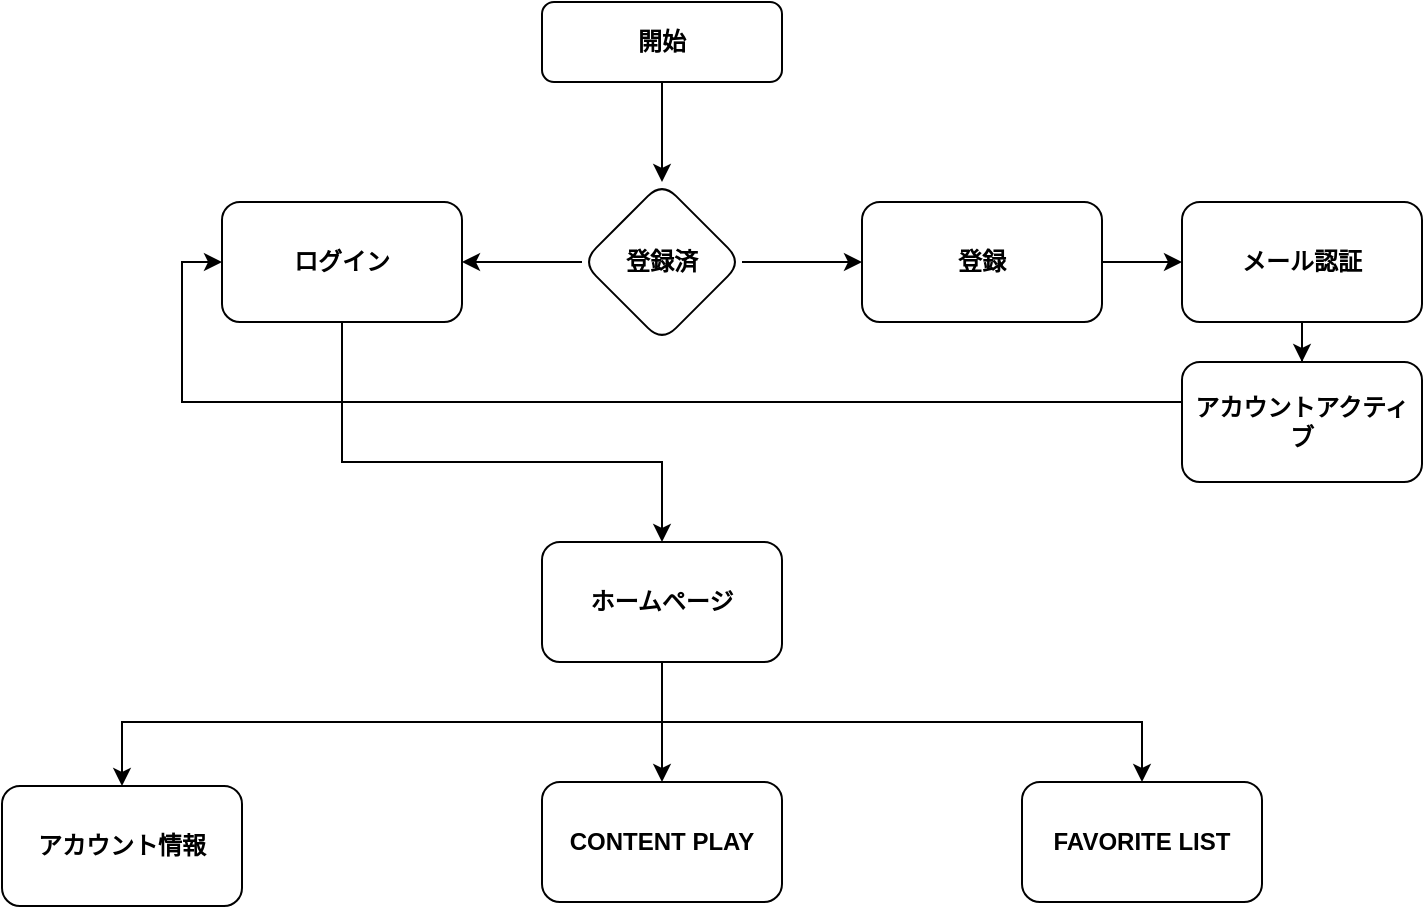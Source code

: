 <mxfile version="25.0.3" pages="2">
  <diagram name="Page-1" id="0783ab3e-0a74-02c8-0abd-f7b4e66b4bec">
    <mxGraphModel dx="1290" dy="653" grid="1" gridSize="10" guides="1" tooltips="1" connect="1" arrows="1" fold="1" page="1" pageScale="1" pageWidth="850" pageHeight="1100" background="none" math="0" shadow="0">
      <root>
        <mxCell id="0" />
        <mxCell id="1" parent="0" />
        <mxCell id="mKJkyVKC09SvjjCj3tg8-3" value="" style="edgeStyle=orthogonalEdgeStyle;rounded=0;orthogonalLoop=1;jettySize=auto;html=1;" edge="1" parent="1" source="mKJkyVKC09SvjjCj3tg8-1" target="mKJkyVKC09SvjjCj3tg8-2">
          <mxGeometry relative="1" as="geometry" />
        </mxCell>
        <mxCell id="mKJkyVKC09SvjjCj3tg8-1" value="&lt;b&gt;開始&lt;/b&gt;" style="rounded=1;whiteSpace=wrap;html=1;" vertex="1" parent="1">
          <mxGeometry x="380" y="90" width="120" height="40" as="geometry" />
        </mxCell>
        <mxCell id="mKJkyVKC09SvjjCj3tg8-5" value="" style="edgeStyle=orthogonalEdgeStyle;rounded=0;orthogonalLoop=1;jettySize=auto;html=1;" edge="1" parent="1" source="mKJkyVKC09SvjjCj3tg8-2" target="mKJkyVKC09SvjjCj3tg8-4">
          <mxGeometry relative="1" as="geometry" />
        </mxCell>
        <mxCell id="mKJkyVKC09SvjjCj3tg8-7" value="" style="edgeStyle=orthogonalEdgeStyle;rounded=0;orthogonalLoop=1;jettySize=auto;html=1;" edge="1" parent="1" source="mKJkyVKC09SvjjCj3tg8-2" target="mKJkyVKC09SvjjCj3tg8-6">
          <mxGeometry relative="1" as="geometry" />
        </mxCell>
        <mxCell id="mKJkyVKC09SvjjCj3tg8-2" value="&lt;b&gt;登録済&lt;/b&gt;" style="rhombus;whiteSpace=wrap;html=1;rounded=1;" vertex="1" parent="1">
          <mxGeometry x="400" y="180" width="80" height="80" as="geometry" />
        </mxCell>
        <mxCell id="mKJkyVKC09SvjjCj3tg8-20" style="edgeStyle=orthogonalEdgeStyle;rounded=0;orthogonalLoop=1;jettySize=auto;html=1;exitX=0.5;exitY=1;exitDx=0;exitDy=0;" edge="1" parent="1" source="mKJkyVKC09SvjjCj3tg8-4" target="mKJkyVKC09SvjjCj3tg8-21">
          <mxGeometry relative="1" as="geometry">
            <mxPoint x="450" y="440" as="targetPoint" />
            <Array as="points">
              <mxPoint x="280" y="320" />
              <mxPoint x="440" y="320" />
            </Array>
          </mxGeometry>
        </mxCell>
        <mxCell id="mKJkyVKC09SvjjCj3tg8-4" value="&lt;b&gt;ログイン&lt;/b&gt;" style="whiteSpace=wrap;html=1;rounded=1;" vertex="1" parent="1">
          <mxGeometry x="220" y="190" width="120" height="60" as="geometry" />
        </mxCell>
        <mxCell id="mKJkyVKC09SvjjCj3tg8-14" value="" style="edgeStyle=orthogonalEdgeStyle;rounded=0;orthogonalLoop=1;jettySize=auto;html=1;" edge="1" parent="1" source="mKJkyVKC09SvjjCj3tg8-6" target="mKJkyVKC09SvjjCj3tg8-13">
          <mxGeometry relative="1" as="geometry" />
        </mxCell>
        <mxCell id="mKJkyVKC09SvjjCj3tg8-6" value="&lt;b&gt;登録&lt;/b&gt;" style="whiteSpace=wrap;html=1;rounded=1;" vertex="1" parent="1">
          <mxGeometry x="540" y="190" width="120" height="60" as="geometry" />
        </mxCell>
        <mxCell id="mKJkyVKC09SvjjCj3tg8-16" value="" style="edgeStyle=orthogonalEdgeStyle;rounded=0;orthogonalLoop=1;jettySize=auto;html=1;" edge="1" parent="1" source="mKJkyVKC09SvjjCj3tg8-13" target="mKJkyVKC09SvjjCj3tg8-15">
          <mxGeometry relative="1" as="geometry" />
        </mxCell>
        <mxCell id="mKJkyVKC09SvjjCj3tg8-13" value="&lt;b&gt;メール認証&lt;/b&gt;" style="whiteSpace=wrap;html=1;rounded=1;" vertex="1" parent="1">
          <mxGeometry x="700" y="190" width="120" height="60" as="geometry" />
        </mxCell>
        <mxCell id="mKJkyVKC09SvjjCj3tg8-17" style="edgeStyle=orthogonalEdgeStyle;rounded=0;orthogonalLoop=1;jettySize=auto;html=1;entryX=0;entryY=0.5;entryDx=0;entryDy=0;" edge="1" parent="1" source="mKJkyVKC09SvjjCj3tg8-15" target="mKJkyVKC09SvjjCj3tg8-4">
          <mxGeometry relative="1" as="geometry">
            <Array as="points">
              <mxPoint x="760" y="290" />
              <mxPoint x="200" y="290" />
              <mxPoint x="200" y="220" />
            </Array>
          </mxGeometry>
        </mxCell>
        <mxCell id="mKJkyVKC09SvjjCj3tg8-15" value="&lt;b&gt;アカウントアクティブ&lt;/b&gt;" style="whiteSpace=wrap;html=1;rounded=1;" vertex="1" parent="1">
          <mxGeometry x="700" y="270" width="120" height="60" as="geometry" />
        </mxCell>
        <mxCell id="mKJkyVKC09SvjjCj3tg8-22" style="edgeStyle=orthogonalEdgeStyle;rounded=0;orthogonalLoop=1;jettySize=auto;html=1;exitX=0.5;exitY=1;exitDx=0;exitDy=0;" edge="1" parent="1" source="mKJkyVKC09SvjjCj3tg8-21" target="mKJkyVKC09SvjjCj3tg8-23">
          <mxGeometry relative="1" as="geometry">
            <mxPoint x="200" y="460" as="targetPoint" />
            <Array as="points">
              <mxPoint x="440" y="450" />
              <mxPoint x="170" y="450" />
            </Array>
          </mxGeometry>
        </mxCell>
        <mxCell id="mKJkyVKC09SvjjCj3tg8-24" style="edgeStyle=orthogonalEdgeStyle;rounded=0;orthogonalLoop=1;jettySize=auto;html=1;exitX=0.5;exitY=1;exitDx=0;exitDy=0;" edge="1" parent="1" source="mKJkyVKC09SvjjCj3tg8-21" target="mKJkyVKC09SvjjCj3tg8-25">
          <mxGeometry relative="1" as="geometry">
            <mxPoint x="440" y="480" as="targetPoint" />
          </mxGeometry>
        </mxCell>
        <mxCell id="mKJkyVKC09SvjjCj3tg8-26" style="edgeStyle=orthogonalEdgeStyle;rounded=0;orthogonalLoop=1;jettySize=auto;html=1;exitX=0.5;exitY=1;exitDx=0;exitDy=0;" edge="1" parent="1" source="mKJkyVKC09SvjjCj3tg8-21" target="mKJkyVKC09SvjjCj3tg8-27">
          <mxGeometry relative="1" as="geometry">
            <mxPoint x="630" y="470" as="targetPoint" />
            <Array as="points">
              <mxPoint x="440" y="450" />
              <mxPoint x="680" y="450" />
            </Array>
          </mxGeometry>
        </mxCell>
        <mxCell id="mKJkyVKC09SvjjCj3tg8-21" value="&lt;b&gt;ホームページ&lt;/b&gt;" style="rounded=1;whiteSpace=wrap;html=1;" vertex="1" parent="1">
          <mxGeometry x="380" y="360" width="120" height="60" as="geometry" />
        </mxCell>
        <mxCell id="mKJkyVKC09SvjjCj3tg8-23" value="&lt;b&gt;アカウント情報&lt;/b&gt;" style="rounded=1;whiteSpace=wrap;html=1;" vertex="1" parent="1">
          <mxGeometry x="110" y="482" width="120" height="60" as="geometry" />
        </mxCell>
        <mxCell id="mKJkyVKC09SvjjCj3tg8-25" value="&lt;b&gt;CONTENT PLAY&lt;/b&gt;" style="rounded=1;whiteSpace=wrap;html=1;" vertex="1" parent="1">
          <mxGeometry x="380" y="480" width="120" height="60" as="geometry" />
        </mxCell>
        <mxCell id="mKJkyVKC09SvjjCj3tg8-27" value="&lt;b&gt;FAVORITE LIST&lt;/b&gt;" style="rounded=1;whiteSpace=wrap;html=1;" vertex="1" parent="1">
          <mxGeometry x="620" y="480" width="120" height="60" as="geometry" />
        </mxCell>
      </root>
    </mxGraphModel>
  </diagram>
  <diagram id="tKm0yAu0ipbJQMRc-FVm" name="ページ2">
    <mxGraphModel dx="1050" dy="653" grid="1" gridSize="10" guides="1" tooltips="1" connect="1" arrows="1" fold="1" page="1" pageScale="1" pageWidth="827" pageHeight="1169" math="0" shadow="0">
      <root>
        <mxCell id="0" />
        <mxCell id="1" parent="0" />
        <mxCell id="Teu0mX85T1JBU2WraiOh-47" value="" style="shape=tableRow;horizontal=0;startSize=0;swimlaneHead=0;swimlaneBody=0;fillColor=none;collapsible=0;dropTarget=0;points=[[0,0.5],[1,0.5]];portConstraint=eastwest;top=0;left=0;right=0;bottom=0;" vertex="1" parent="1">
          <mxGeometry x="320" y="570" width="180" height="30" as="geometry" />
        </mxCell>
        <mxCell id="Teu0mX85T1JBU2WraiOh-48" value="" style="shape=partialRectangle;connectable=0;fillColor=none;top=0;left=0;bottom=0;right=0;editable=1;overflow=hidden;whiteSpace=wrap;html=1;" vertex="1" parent="Teu0mX85T1JBU2WraiOh-47">
          <mxGeometry width="30" height="30" as="geometry">
            <mxRectangle width="30" height="30" as="alternateBounds" />
          </mxGeometry>
        </mxCell>
        <mxCell id="Teu0mX85T1JBU2WraiOh-52" value="User" style="shape=table;startSize=30;container=1;collapsible=1;childLayout=tableLayout;fixedRows=1;rowLines=0;fontStyle=1;align=center;resizeLast=1;html=1;" vertex="1" parent="1">
          <mxGeometry x="130" y="670" width="180" height="240" as="geometry" />
        </mxCell>
        <mxCell id="Teu0mX85T1JBU2WraiOh-53" value="" style="shape=tableRow;horizontal=0;startSize=0;swimlaneHead=0;swimlaneBody=0;fillColor=none;collapsible=0;dropTarget=0;points=[[0,0.5],[1,0.5]];portConstraint=eastwest;top=0;left=0;right=0;bottom=1;" vertex="1" parent="Teu0mX85T1JBU2WraiOh-52">
          <mxGeometry y="30" width="180" height="30" as="geometry" />
        </mxCell>
        <mxCell id="Teu0mX85T1JBU2WraiOh-54" value="PK" style="shape=partialRectangle;connectable=0;fillColor=none;top=0;left=0;bottom=0;right=0;fontStyle=1;overflow=hidden;whiteSpace=wrap;html=1;" vertex="1" parent="Teu0mX85T1JBU2WraiOh-53">
          <mxGeometry width="30" height="30" as="geometry">
            <mxRectangle width="30" height="30" as="alternateBounds" />
          </mxGeometry>
        </mxCell>
        <mxCell id="Teu0mX85T1JBU2WraiOh-55" value="UserId" style="shape=partialRectangle;connectable=0;fillColor=none;top=0;left=0;bottom=0;right=0;align=left;spacingLeft=6;fontStyle=5;overflow=hidden;whiteSpace=wrap;html=1;" vertex="1" parent="Teu0mX85T1JBU2WraiOh-53">
          <mxGeometry x="30" width="150" height="30" as="geometry">
            <mxRectangle width="150" height="30" as="alternateBounds" />
          </mxGeometry>
        </mxCell>
        <mxCell id="Teu0mX85T1JBU2WraiOh-56" value="" style="shape=tableRow;horizontal=0;startSize=0;swimlaneHead=0;swimlaneBody=0;fillColor=none;collapsible=0;dropTarget=0;points=[[0,0.5],[1,0.5]];portConstraint=eastwest;top=0;left=0;right=0;bottom=0;" vertex="1" parent="Teu0mX85T1JBU2WraiOh-52">
          <mxGeometry y="60" width="180" height="30" as="geometry" />
        </mxCell>
        <mxCell id="Teu0mX85T1JBU2WraiOh-57" value="" style="shape=partialRectangle;connectable=0;fillColor=none;top=0;left=0;bottom=0;right=0;editable=1;overflow=hidden;whiteSpace=wrap;html=1;" vertex="1" parent="Teu0mX85T1JBU2WraiOh-56">
          <mxGeometry width="30" height="30" as="geometry">
            <mxRectangle width="30" height="30" as="alternateBounds" />
          </mxGeometry>
        </mxCell>
        <mxCell id="Teu0mX85T1JBU2WraiOh-58" value="User_name" style="shape=partialRectangle;connectable=0;fillColor=none;top=0;left=0;bottom=0;right=0;align=left;spacingLeft=6;overflow=hidden;whiteSpace=wrap;html=1;" vertex="1" parent="Teu0mX85T1JBU2WraiOh-56">
          <mxGeometry x="30" width="150" height="30" as="geometry">
            <mxRectangle width="150" height="30" as="alternateBounds" />
          </mxGeometry>
        </mxCell>
        <mxCell id="Teu0mX85T1JBU2WraiOh-59" value="" style="shape=tableRow;horizontal=0;startSize=0;swimlaneHead=0;swimlaneBody=0;fillColor=none;collapsible=0;dropTarget=0;points=[[0,0.5],[1,0.5]];portConstraint=eastwest;top=0;left=0;right=0;bottom=0;" vertex="1" parent="Teu0mX85T1JBU2WraiOh-52">
          <mxGeometry y="90" width="180" height="30" as="geometry" />
        </mxCell>
        <mxCell id="Teu0mX85T1JBU2WraiOh-60" value="" style="shape=partialRectangle;connectable=0;fillColor=none;top=0;left=0;bottom=0;right=0;editable=1;overflow=hidden;whiteSpace=wrap;html=1;" vertex="1" parent="Teu0mX85T1JBU2WraiOh-59">
          <mxGeometry width="30" height="30" as="geometry">
            <mxRectangle width="30" height="30" as="alternateBounds" />
          </mxGeometry>
        </mxCell>
        <mxCell id="Teu0mX85T1JBU2WraiOh-61" value="Email" style="shape=partialRectangle;connectable=0;fillColor=none;top=0;left=0;bottom=0;right=0;align=left;spacingLeft=6;overflow=hidden;whiteSpace=wrap;html=1;" vertex="1" parent="Teu0mX85T1JBU2WraiOh-59">
          <mxGeometry x="30" width="150" height="30" as="geometry">
            <mxRectangle width="150" height="30" as="alternateBounds" />
          </mxGeometry>
        </mxCell>
        <mxCell id="Teu0mX85T1JBU2WraiOh-71" style="shape=tableRow;horizontal=0;startSize=0;swimlaneHead=0;swimlaneBody=0;fillColor=none;collapsible=0;dropTarget=0;points=[[0,0.5],[1,0.5]];portConstraint=eastwest;top=0;left=0;right=0;bottom=0;" vertex="1" parent="Teu0mX85T1JBU2WraiOh-52">
          <mxGeometry y="120" width="180" height="30" as="geometry" />
        </mxCell>
        <mxCell id="Teu0mX85T1JBU2WraiOh-72" style="shape=partialRectangle;connectable=0;fillColor=none;top=0;left=0;bottom=0;right=0;editable=1;overflow=hidden;whiteSpace=wrap;html=1;" vertex="1" parent="Teu0mX85T1JBU2WraiOh-71">
          <mxGeometry width="30" height="30" as="geometry">
            <mxRectangle width="30" height="30" as="alternateBounds" />
          </mxGeometry>
        </mxCell>
        <mxCell id="Teu0mX85T1JBU2WraiOh-73" value="Password" style="shape=partialRectangle;connectable=0;fillColor=none;top=0;left=0;bottom=0;right=0;align=left;spacingLeft=6;overflow=hidden;whiteSpace=wrap;html=1;" vertex="1" parent="Teu0mX85T1JBU2WraiOh-71">
          <mxGeometry x="30" width="150" height="30" as="geometry">
            <mxRectangle width="150" height="30" as="alternateBounds" />
          </mxGeometry>
        </mxCell>
        <mxCell id="Teu0mX85T1JBU2WraiOh-74" style="shape=tableRow;horizontal=0;startSize=0;swimlaneHead=0;swimlaneBody=0;fillColor=none;collapsible=0;dropTarget=0;points=[[0,0.5],[1,0.5]];portConstraint=eastwest;top=0;left=0;right=0;bottom=0;" vertex="1" parent="Teu0mX85T1JBU2WraiOh-52">
          <mxGeometry y="150" width="180" height="30" as="geometry" />
        </mxCell>
        <mxCell id="Teu0mX85T1JBU2WraiOh-75" style="shape=partialRectangle;connectable=0;fillColor=none;top=0;left=0;bottom=0;right=0;editable=1;overflow=hidden;whiteSpace=wrap;html=1;" vertex="1" parent="Teu0mX85T1JBU2WraiOh-74">
          <mxGeometry width="30" height="30" as="geometry">
            <mxRectangle width="30" height="30" as="alternateBounds" />
          </mxGeometry>
        </mxCell>
        <mxCell id="Teu0mX85T1JBU2WraiOh-76" value="Create_date" style="shape=partialRectangle;connectable=0;fillColor=none;top=0;left=0;bottom=0;right=0;align=left;spacingLeft=6;overflow=hidden;whiteSpace=wrap;html=1;" vertex="1" parent="Teu0mX85T1JBU2WraiOh-74">
          <mxGeometry x="30" width="150" height="30" as="geometry">
            <mxRectangle width="150" height="30" as="alternateBounds" />
          </mxGeometry>
        </mxCell>
        <mxCell id="Teu0mX85T1JBU2WraiOh-77" style="shape=tableRow;horizontal=0;startSize=0;swimlaneHead=0;swimlaneBody=0;fillColor=none;collapsible=0;dropTarget=0;points=[[0,0.5],[1,0.5]];portConstraint=eastwest;top=0;left=0;right=0;bottom=0;" vertex="1" parent="Teu0mX85T1JBU2WraiOh-52">
          <mxGeometry y="180" width="180" height="30" as="geometry" />
        </mxCell>
        <mxCell id="Teu0mX85T1JBU2WraiOh-78" style="shape=partialRectangle;connectable=0;fillColor=none;top=0;left=0;bottom=0;right=0;editable=1;overflow=hidden;whiteSpace=wrap;html=1;" vertex="1" parent="Teu0mX85T1JBU2WraiOh-77">
          <mxGeometry width="30" height="30" as="geometry">
            <mxRectangle width="30" height="30" as="alternateBounds" />
          </mxGeometry>
        </mxCell>
        <mxCell id="Teu0mX85T1JBU2WraiOh-79" value="Update_date" style="shape=partialRectangle;connectable=0;fillColor=none;top=0;left=0;bottom=0;right=0;align=left;spacingLeft=6;overflow=hidden;whiteSpace=wrap;html=1;" vertex="1" parent="Teu0mX85T1JBU2WraiOh-77">
          <mxGeometry x="30" width="150" height="30" as="geometry">
            <mxRectangle width="150" height="30" as="alternateBounds" />
          </mxGeometry>
        </mxCell>
        <mxCell id="Teu0mX85T1JBU2WraiOh-80" style="shape=tableRow;horizontal=0;startSize=0;swimlaneHead=0;swimlaneBody=0;fillColor=none;collapsible=0;dropTarget=0;points=[[0,0.5],[1,0.5]];portConstraint=eastwest;top=0;left=0;right=0;bottom=0;" vertex="1" parent="Teu0mX85T1JBU2WraiOh-52">
          <mxGeometry y="210" width="180" height="30" as="geometry" />
        </mxCell>
        <mxCell id="Teu0mX85T1JBU2WraiOh-81" style="shape=partialRectangle;connectable=0;fillColor=none;top=0;left=0;bottom=0;right=0;editable=1;overflow=hidden;whiteSpace=wrap;html=1;" vertex="1" parent="Teu0mX85T1JBU2WraiOh-80">
          <mxGeometry width="30" height="30" as="geometry">
            <mxRectangle width="30" height="30" as="alternateBounds" />
          </mxGeometry>
        </mxCell>
        <mxCell id="Teu0mX85T1JBU2WraiOh-82" value="Delete_flag" style="shape=partialRectangle;connectable=0;fillColor=none;top=0;left=0;bottom=0;right=0;align=left;spacingLeft=6;overflow=hidden;whiteSpace=wrap;html=1;" vertex="1" parent="Teu0mX85T1JBU2WraiOh-80">
          <mxGeometry x="30" width="150" height="30" as="geometry">
            <mxRectangle width="150" height="30" as="alternateBounds" />
          </mxGeometry>
        </mxCell>
      </root>
    </mxGraphModel>
  </diagram>
</mxfile>
